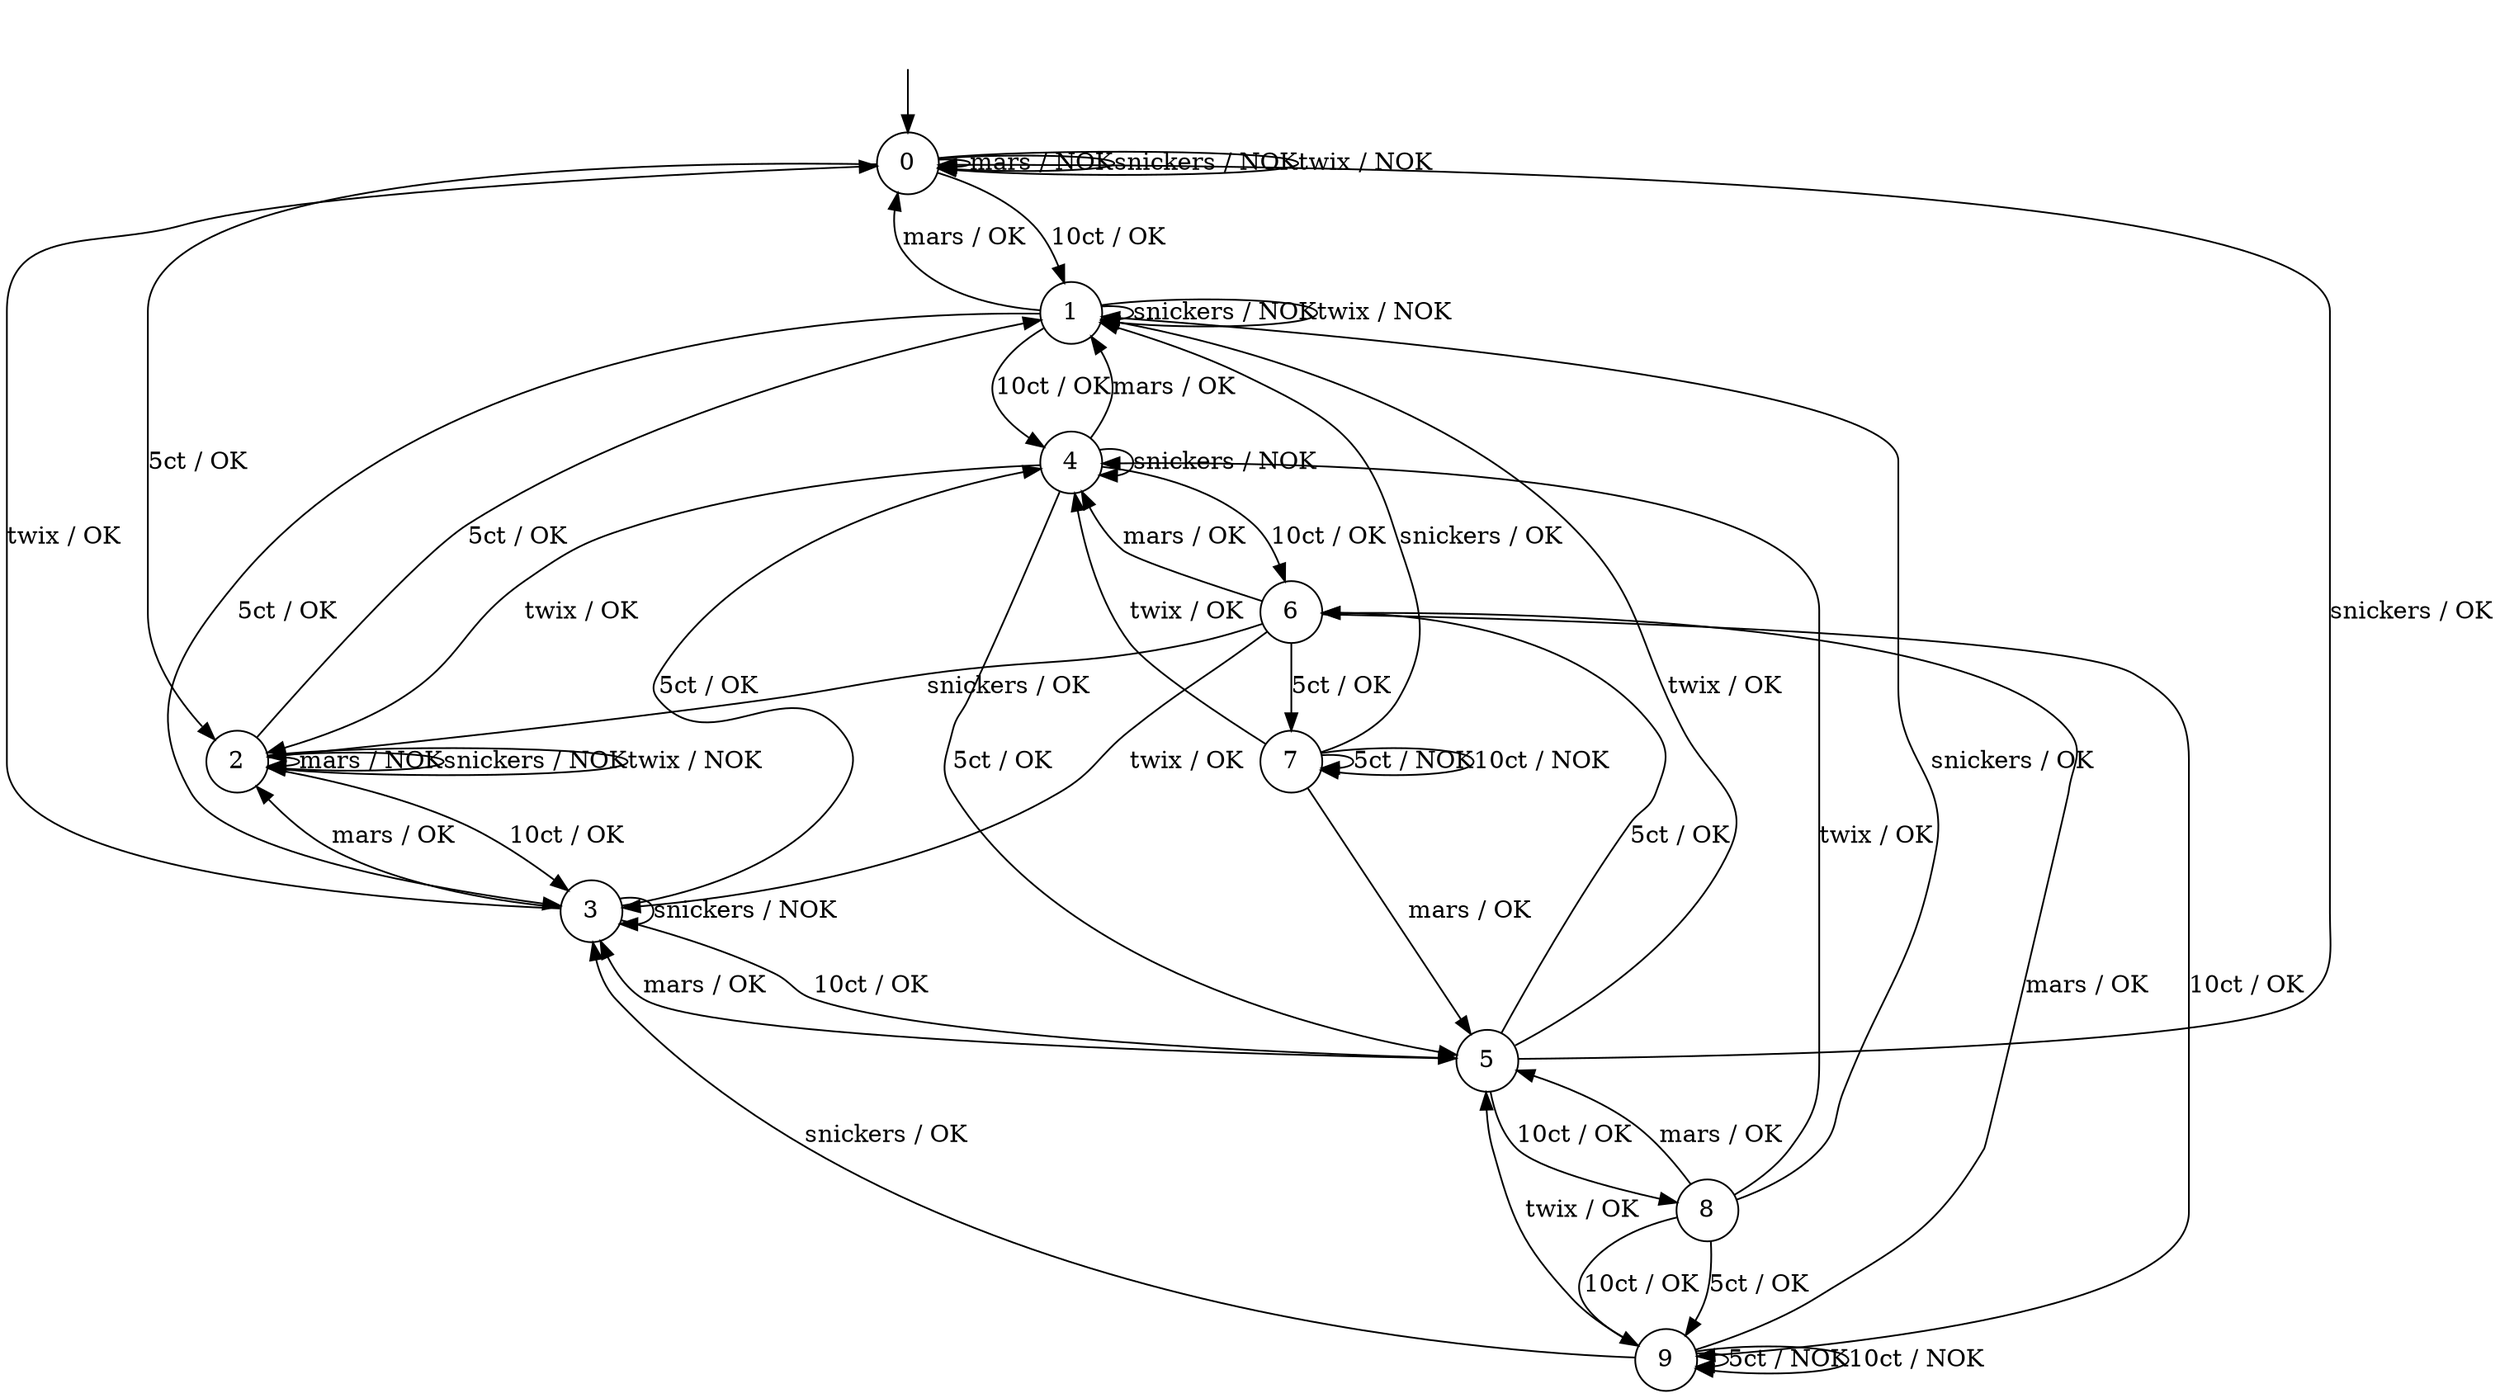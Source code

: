 digraph g {
__start0 [label="" shape="none"];

	s0 [shape="circle" label="0"];
	s1 [shape="circle" label="1"];
	s2 [shape="circle" label="2"];
	s3 [shape="circle" label="3"];
	s4 [shape="circle" label="4"];
	s5 [shape="circle" label="5"];
	s6 [shape="circle" label="6"];
	s7 [shape="circle" label="7"];
	s8 [shape="circle" label="8"];
	s9 [shape="circle" label="9"];
	s0 -> s2 [label="5ct / OK"];
	s0 -> s1 [label="10ct / OK"];
	s0 -> s0 [label="mars / NOK"];
	s0 -> s0 [label="snickers / NOK"];
	s0 -> s0 [label="twix / NOK"];
	s1 -> s3 [label="5ct / OK"];
	s1 -> s4 [label="10ct / OK"];
	s1 -> s0 [label="mars / OK"];
	s1 -> s1 [label="snickers / NOK"];
	s1 -> s1 [label="twix / NOK"];
	s2 -> s1 [label="5ct / OK"];
	s2 -> s3 [label="10ct / OK"];
	s2 -> s2 [label="mars / NOK"];
	s2 -> s2 [label="snickers / NOK"];
	s2 -> s2 [label="twix / NOK"];
	s3 -> s4 [label="5ct / OK"];
	s3 -> s5 [label="10ct / OK"];
	s3 -> s2 [label="mars / OK"];
	s3 -> s3 [label="snickers / NOK"];
	s3 -> s0 [label="twix / OK"];
	s4 -> s5 [label="5ct / OK"];
	s4 -> s6 [label="10ct / OK"];
	s4 -> s1 [label="mars / OK"];
	s4 -> s4 [label="snickers / NOK"];
	s4 -> s2 [label="twix / OK"];
	s5 -> s6 [label="5ct / OK"];
	s5 -> s8 [label="10ct / OK"];
	s5 -> s3 [label="mars / OK"];
	s5 -> s0 [label="snickers / OK"];
	s5 -> s1 [label="twix / OK"];
	s6 -> s7 [label="5ct / OK"];
	s6 -> s9 [label="10ct / OK"];
	s6 -> s4 [label="mars / OK"];
	s6 -> s2 [label="snickers / OK"];
	s6 -> s3 [label="twix / OK"];
	s7 -> s7 [label="5ct / NOK"];
	s7 -> s7 [label="10ct / NOK"];
	s7 -> s5 [label="mars / OK"];
	s7 -> s1 [label="snickers / OK"];
	s7 -> s4 [label="twix / OK"];
	s8 -> s9 [label="5ct / OK"];
	s8 -> s9 [label="10ct / OK"];
	s8 -> s5 [label="mars / OK"];
	s8 -> s1 [label="snickers / OK"];
	s8 -> s4 [label="twix / OK"];
	s9 -> s9 [label="5ct / NOK"];
	s9 -> s9 [label="10ct / NOK"];
	s9 -> s6 [label="mars / OK"];
	s9 -> s3 [label="snickers / OK"];
	s9 -> s5 [label="twix / OK"];

__start0 -> s0;
}
